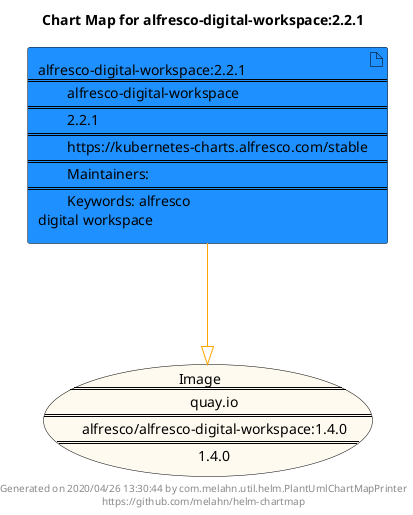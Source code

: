 @startuml
skinparam linetype ortho
skinparam backgroundColor white
skinparam usecaseBorderColor black
skinparam usecaseArrowColor LightSlateGray
skinparam artifactBorderColor black
skinparam artifactArrowColor LightSlateGray

title Chart Map for alfresco-digital-workspace:2.2.1

'There is one referenced Helm Chart
artifact "alfresco-digital-workspace:2.2.1\n====\n\talfresco-digital-workspace\n====\n\t2.2.1\n====\n\thttps://kubernetes-charts.alfresco.com/stable\n====\n\tMaintainers: \n====\n\tKeywords: alfresco\ndigital workspace" as alfresco_digital_workspace_2_2_1 #DodgerBlue

'There is one referenced Docker Image
usecase "Image\n====\n\tquay.io\n====\n\talfresco/alfresco-digital-workspace:1.4.0\n====\n\t1.4.0" as quay_io_alfresco_alfresco_digital_workspace_1_4_0 #FloralWhite

'Chart Dependencies
alfresco_digital_workspace_2_2_1--[#orange]-|>quay_io_alfresco_alfresco_digital_workspace_1_4_0

center footer Generated on 2020/04/26 13:30:44 by com.melahn.util.helm.PlantUmlChartMapPrinter\nhttps://github.com/melahn/helm-chartmap
@enduml
